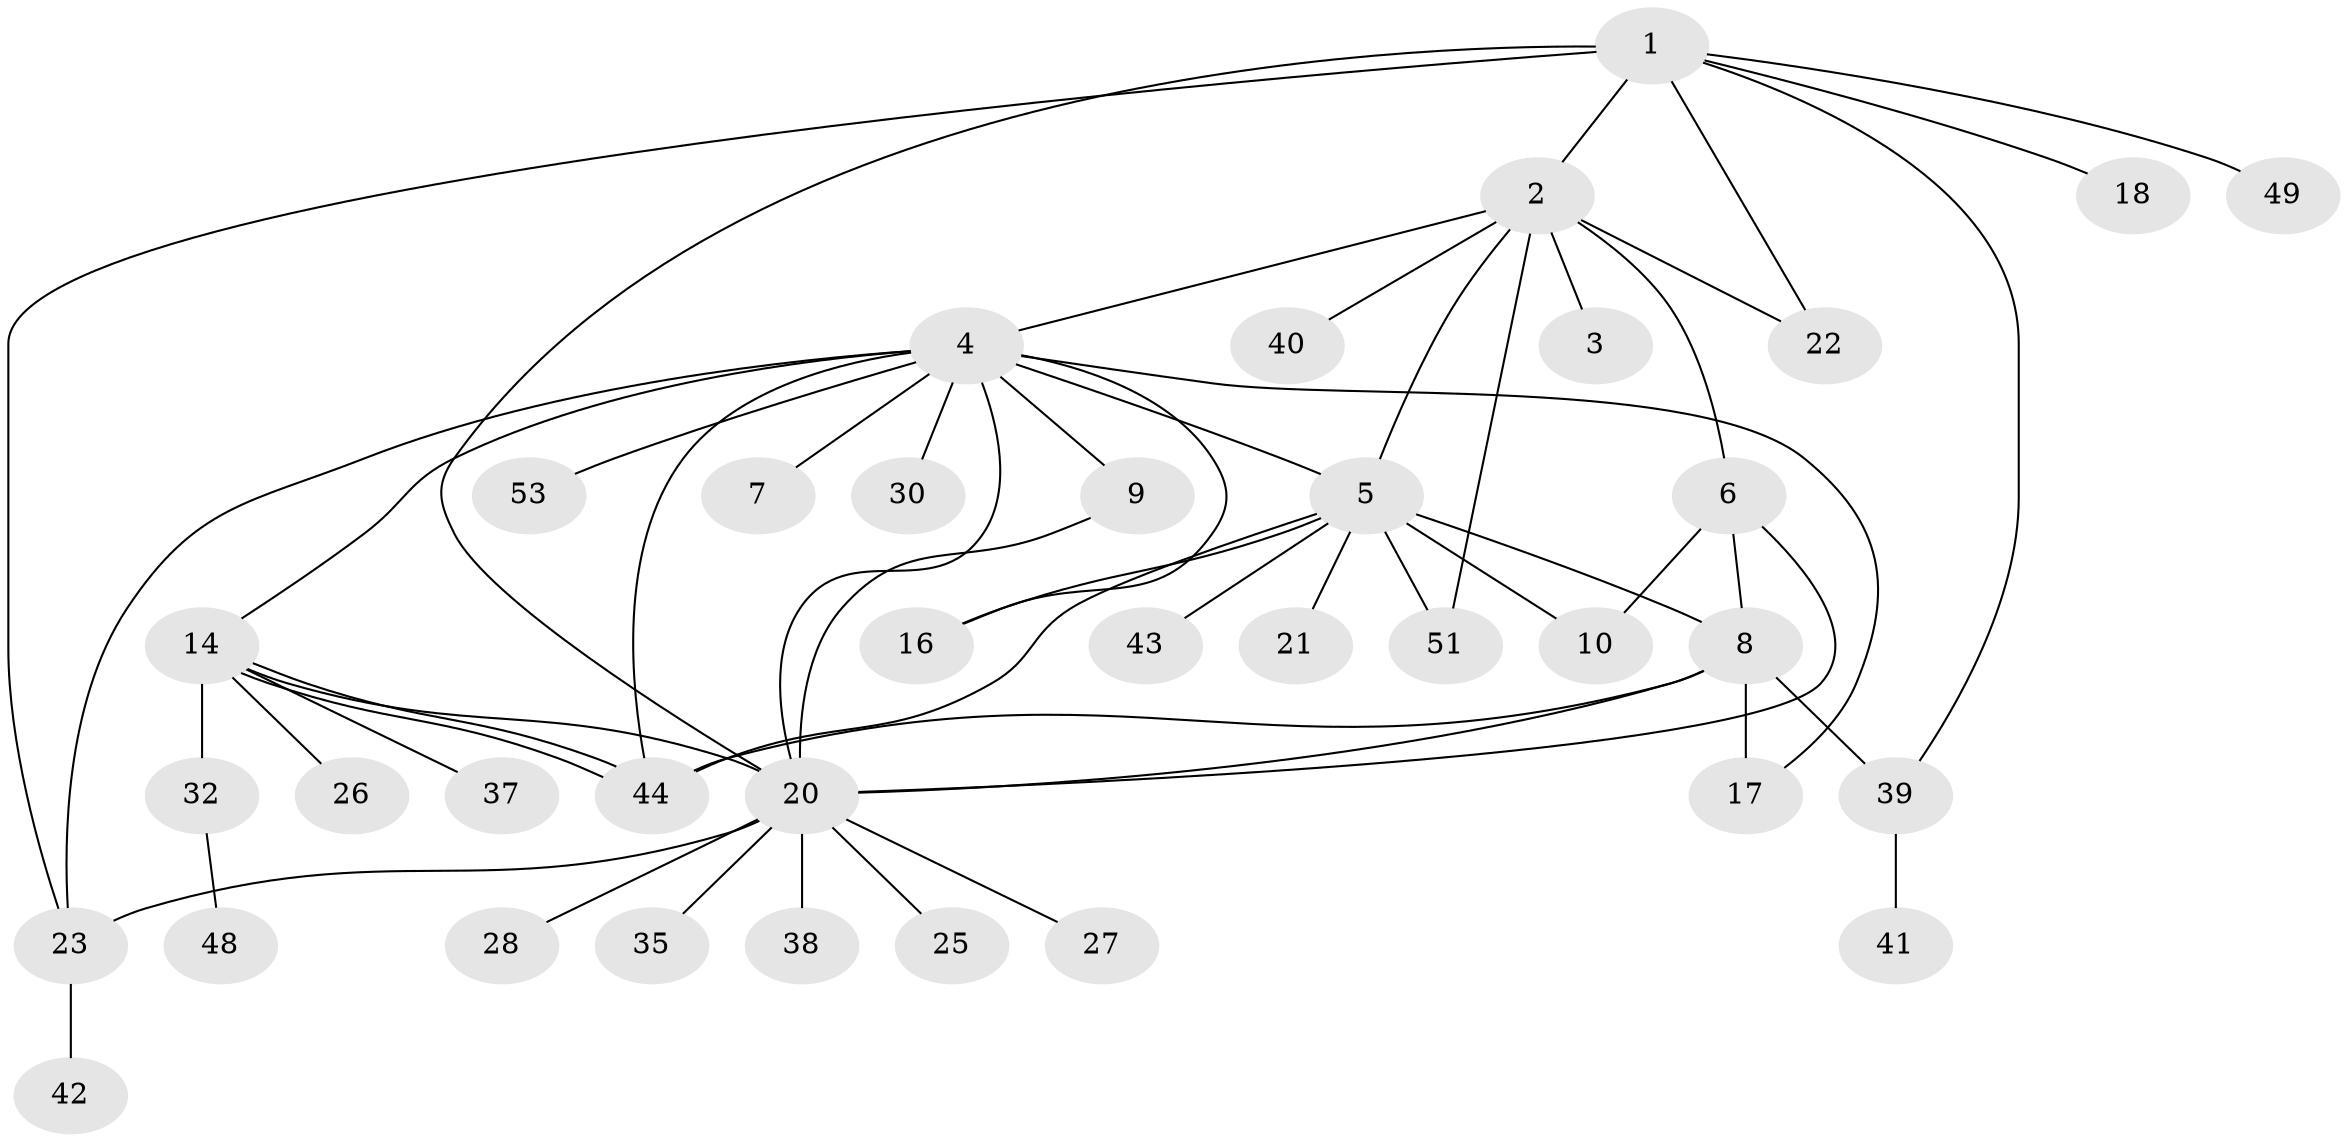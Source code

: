 // original degree distribution, {3: 0.07547169811320754, 8: 0.03773584905660377, 2: 0.24528301886792453, 10: 0.03773584905660377, 5: 0.05660377358490566, 1: 0.4339622641509434, 7: 0.07547169811320754, 4: 0.03773584905660377}
// Generated by graph-tools (version 1.1) at 2025/41/03/06/25 10:41:50]
// undirected, 37 vertices, 55 edges
graph export_dot {
graph [start="1"]
  node [color=gray90,style=filled];
  1 [super="+11"];
  2 [super="+36"];
  3 [super="+12"];
  4 [super="+31"];
  5 [super="+19"];
  6 [super="+29"];
  7;
  8 [super="+45"];
  9;
  10 [super="+13"];
  14 [super="+15"];
  16;
  17;
  18;
  20 [super="+24"];
  21;
  22;
  23 [super="+34"];
  25;
  26 [super="+33"];
  27;
  28 [super="+46"];
  30;
  32 [super="+47"];
  35;
  37;
  38;
  39 [super="+52"];
  40;
  41;
  42 [super="+50"];
  43;
  44;
  48;
  49;
  51;
  53;
  1 -- 2;
  1 -- 39;
  1 -- 49;
  1 -- 18;
  1 -- 20 [weight=2];
  1 -- 22;
  1 -- 23;
  2 -- 3;
  2 -- 4;
  2 -- 6;
  2 -- 22;
  2 -- 40;
  2 -- 51;
  2 -- 5;
  4 -- 5;
  4 -- 7;
  4 -- 9;
  4 -- 14;
  4 -- 16;
  4 -- 17;
  4 -- 30;
  4 -- 53;
  4 -- 44;
  4 -- 23;
  4 -- 20;
  5 -- 8 [weight=2];
  5 -- 10;
  5 -- 16;
  5 -- 21;
  5 -- 43;
  5 -- 44;
  5 -- 51;
  6 -- 8;
  6 -- 10;
  6 -- 20;
  8 -- 17;
  8 -- 39 [weight=2];
  8 -- 44;
  8 -- 20;
  9 -- 20;
  14 -- 26;
  14 -- 32;
  14 -- 37;
  14 -- 44;
  14 -- 44;
  14 -- 20;
  20 -- 23;
  20 -- 25;
  20 -- 27;
  20 -- 35;
  20 -- 38;
  20 -- 28;
  23 -- 42;
  32 -- 48;
  39 -- 41;
}
